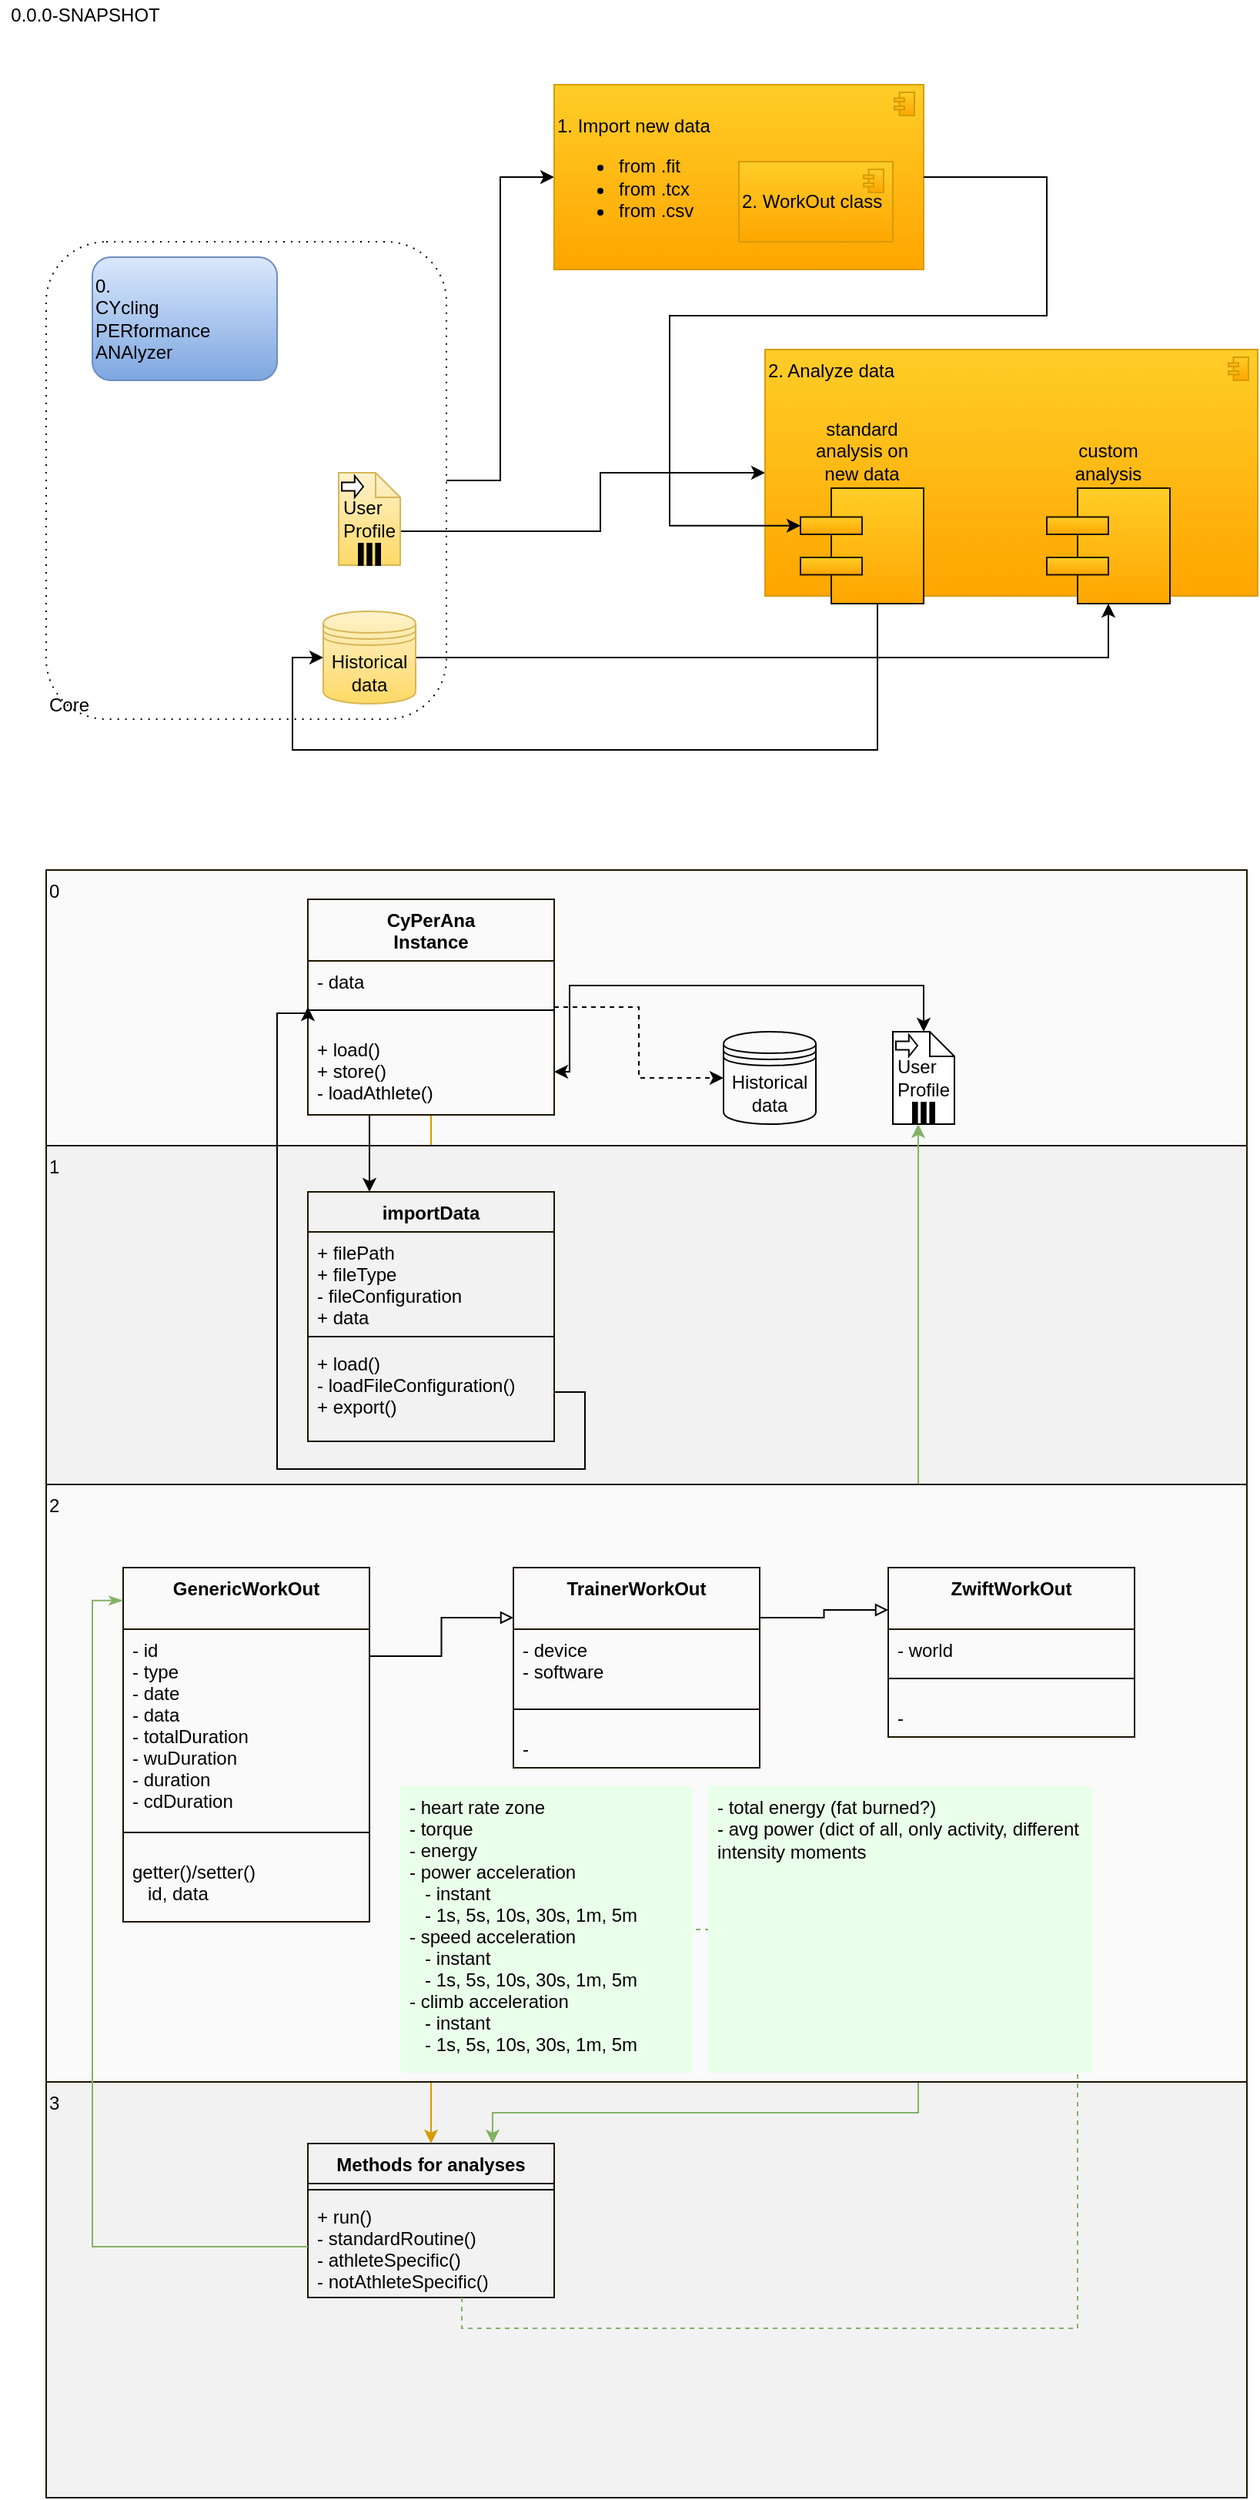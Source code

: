 <mxfile version="13.9.9" type="device"><diagram id="38shHqtr77oPlIP-GpGJ" name="Pagina-1"><mxGraphModel dx="1038" dy="607" grid="1" gridSize="10" guides="1" tooltips="1" connect="1" arrows="1" fold="1" page="1" pageScale="1" pageWidth="827" pageHeight="1169" math="0" shadow="0"><root><mxCell id="0"/><mxCell id="1" parent="0"/><mxCell id="Nv6a-7eLcbqfHbxNfvqf-52" value="0" style="whiteSpace=wrap;html=1;strokeColor=#1C1400;align=left;fillColor=#FAFAFA;verticalAlign=top;" parent="1" vertex="1"><mxGeometry x="30" y="565" width="780" height="179" as="geometry"/></mxCell><mxCell id="Nv6a-7eLcbqfHbxNfvqf-44" value="3" style="whiteSpace=wrap;html=1;strokeColor=#1C1400;align=left;verticalAlign=top;fillColor=#F2F2F2;" parent="1" vertex="1"><mxGeometry x="30" y="1352" width="780" height="270" as="geometry"/></mxCell><mxCell id="Nv6a-7eLcbqfHbxNfvqf-23" style="edgeStyle=orthogonalEdgeStyle;rounded=0;orthogonalLoop=1;jettySize=auto;html=1;entryX=0;entryY=0.5;entryDx=0;entryDy=0;entryPerimeter=0;" parent="1" source="Nv6a-7eLcbqfHbxNfvqf-14" target="Nv6a-7eLcbqfHbxNfvqf-22" edge="1"><mxGeometry relative="1" as="geometry"/></mxCell><mxCell id="Nv6a-7eLcbqfHbxNfvqf-14" value="Core" style="shape=ext;rounded=1;html=1;whiteSpace=wrap;dashed=1;dashPattern=1 4;fillColor=none;align=left;container=0;direction=center;labelPosition=center;verticalLabelPosition=middle;verticalAlign=bottom;" parent="1" vertex="1"><mxGeometry x="30" y="157" width="260" height="310" as="geometry"><mxRectangle x="40" y="250" width="100" height="30" as="alternateBounds"/></mxGeometry></mxCell><mxCell id="Nv6a-7eLcbqfHbxNfvqf-8" value="0.&lt;br&gt;CYcling&lt;br&gt;PERformance&lt;br&gt;ANAlyzer" style="shape=ext;rounded=1;html=1;whiteSpace=wrap;fillColor=#dae8fc;align=left;strokeColor=#6c8ebf;gradientColor=#7ea6e0;" parent="1" vertex="1"><mxGeometry x="60" y="167" width="120" height="80" as="geometry"/></mxCell><mxCell id="Nv6a-7eLcbqfHbxNfvqf-32" style="edgeStyle=orthogonalEdgeStyle;rounded=0;orthogonalLoop=1;jettySize=auto;html=1;exitX=1;exitY=0.5;exitDx=0;exitDy=0;" parent="1" source="Nv6a-7eLcbqfHbxNfvqf-9" target="Nv6a-7eLcbqfHbxNfvqf-28" edge="1"><mxGeometry relative="1" as="geometry"><Array as="points"><mxPoint x="720" y="427"/></Array></mxGeometry></mxCell><mxCell id="Nv6a-7eLcbqfHbxNfvqf-9" value="Historical data" style="shape=datastore;whiteSpace=wrap;html=1;fillColor=#fff2cc;strokeColor=#d6b656;gradientColor=#ffd966;" parent="1" vertex="1"><mxGeometry x="210" y="397" width="60" height="60" as="geometry"/></mxCell><mxCell id="Nv6a-7eLcbqfHbxNfvqf-26" style="edgeStyle=orthogonalEdgeStyle;rounded=0;orthogonalLoop=1;jettySize=auto;html=1;exitX=0;exitY=0;exitDx=40;exitDy=38;exitPerimeter=0;entryX=0;entryY=0.5;entryDx=0;entryDy=0;entryPerimeter=0;" parent="1" source="Nv6a-7eLcbqfHbxNfvqf-11" target="Nv6a-7eLcbqfHbxNfvqf-24" edge="1"><mxGeometry relative="1" as="geometry"><Array as="points"><mxPoint x="390" y="345"/><mxPoint x="390" y="307"/></Array></mxGeometry></mxCell><mxCell id="Nv6a-7eLcbqfHbxNfvqf-11" value="&lt;div style=&quot;text-align: left&quot;&gt;&lt;span&gt;User&lt;/span&gt;&lt;/div&gt;&lt;div style=&quot;text-align: left&quot;&gt;&lt;span&gt;Profile&lt;/span&gt;&lt;/div&gt;" style="shape=note;whiteSpace=wrap;size=16;html=1;dropTarget=0;fillColor=#fff2cc;strokeColor=#d6b656;gradientColor=#ffd966;" parent="1" vertex="1"><mxGeometry x="220" y="307" width="40" height="60" as="geometry"/></mxCell><mxCell id="Nv6a-7eLcbqfHbxNfvqf-12" value="" style="html=1;shape=singleArrow;arrowWidth=0.4;arrowSize=0.4;outlineConnect=0;" parent="Nv6a-7eLcbqfHbxNfvqf-11" vertex="1"><mxGeometry width="14" height="14" relative="1" as="geometry"><mxPoint x="2" y="2" as="offset"/></mxGeometry></mxCell><mxCell id="Nv6a-7eLcbqfHbxNfvqf-13" value="" style="html=1;whiteSpace=wrap;shape=parallelMarker;outlineConnect=0;" parent="Nv6a-7eLcbqfHbxNfvqf-11" vertex="1"><mxGeometry x="0.5" y="1" width="14" height="14" relative="1" as="geometry"><mxPoint x="-7" y="-14" as="offset"/></mxGeometry></mxCell><mxCell id="Nv6a-7eLcbqfHbxNfvqf-22" value="1. Import new data&lt;br&gt;&lt;ul&gt;&lt;li&gt;from .fit&lt;/li&gt;&lt;li&gt;from .tcx&lt;/li&gt;&lt;li&gt;from .csv&lt;/li&gt;&lt;/ul&gt;" style="html=1;outlineConnect=0;whiteSpace=wrap;fillColor=#ffcd28;shape=mxgraph.archimate3.application;appType=comp;archiType=square;align=left;gradientColor=#ffa500;strokeColor=#d79b00;" parent="1" vertex="1"><mxGeometry x="360" y="55" width="240" height="120" as="geometry"/></mxCell><mxCell id="Nv6a-7eLcbqfHbxNfvqf-24" value="2. Analyze data" style="html=1;outlineConnect=0;whiteSpace=wrap;fillColor=#ffcd28;shape=mxgraph.archimate3.application;appType=comp;archiType=square;align=left;gradientColor=#ffa500;strokeColor=#d79b00;verticalAlign=top;" parent="1" vertex="1"><mxGeometry x="497" y="227" width="320" height="160" as="geometry"/></mxCell><mxCell id="Nv6a-7eLcbqfHbxNfvqf-27" value="standard analysis on new data" style="html=1;outlineConnect=0;whiteSpace=wrap;fillColor=#ffcd28;shape=mxgraph.archimate3.component;align=center;gradientColor=#ffa500;strokeColor=#1C1400;labelPosition=center;verticalLabelPosition=top;verticalAlign=bottom;" parent="1" vertex="1"><mxGeometry x="520" y="317" width="80" height="75" as="geometry"/></mxCell><mxCell id="Nv6a-7eLcbqfHbxNfvqf-25" style="edgeStyle=orthogonalEdgeStyle;rounded=0;orthogonalLoop=1;jettySize=auto;html=1;entryX=0;entryY=0.5;entryDx=0;entryDy=0;exitX=0.625;exitY=1;exitDx=0;exitDy=0;exitPerimeter=0;" parent="1" source="Nv6a-7eLcbqfHbxNfvqf-27" target="Nv6a-7eLcbqfHbxNfvqf-9" edge="1"><mxGeometry relative="1" as="geometry"><Array as="points"><mxPoint x="570" y="487"/><mxPoint x="190" y="487"/><mxPoint x="190" y="427"/></Array></mxGeometry></mxCell><mxCell id="Nv6a-7eLcbqfHbxNfvqf-28" value="custom analysis" style="html=1;outlineConnect=0;whiteSpace=wrap;fillColor=#ffcd28;shape=mxgraph.archimate3.component;align=center;gradientColor=#ffa500;strokeColor=#1C1400;labelPosition=center;verticalLabelPosition=top;verticalAlign=bottom;" parent="1" vertex="1"><mxGeometry x="680" y="317" width="80" height="75" as="geometry"/></mxCell><mxCell id="Nv6a-7eLcbqfHbxNfvqf-33" style="edgeStyle=orthogonalEdgeStyle;rounded=0;orthogonalLoop=1;jettySize=auto;html=1;exitX=1;exitY=0.5;exitDx=0;exitDy=0;exitPerimeter=0;entryX=0;entryY=0.325;entryDx=0;entryDy=0;entryPerimeter=0;" parent="1" source="Nv6a-7eLcbqfHbxNfvqf-22" target="Nv6a-7eLcbqfHbxNfvqf-27" edge="1"><mxGeometry relative="1" as="geometry"><Array as="points"><mxPoint x="680" y="115"/><mxPoint x="680" y="205"/><mxPoint x="435" y="205"/><mxPoint x="435" y="341"/></Array></mxGeometry></mxCell><mxCell id="Nv6a-7eLcbqfHbxNfvqf-38" value="Methods for analyses" style="swimlane;fontStyle=1;align=center;verticalAlign=top;childLayout=stackLayout;horizontal=1;startSize=26;horizontalStack=0;resizeParent=1;resizeParentMax=0;resizeLast=0;collapsible=1;marginBottom=0;strokeColor=#1C1400;fillColor=none;" parent="1" vertex="1"><mxGeometry x="200" y="1392" width="160" height="100" as="geometry"/></mxCell><mxCell id="Nv6a-7eLcbqfHbxNfvqf-40" value="" style="line;strokeWidth=1;fillColor=none;align=left;verticalAlign=middle;spacingTop=-1;spacingLeft=3;spacingRight=3;rotatable=0;labelPosition=right;points=[];portConstraint=eastwest;" parent="Nv6a-7eLcbqfHbxNfvqf-38" vertex="1"><mxGeometry y="26" width="160" height="8" as="geometry"/></mxCell><mxCell id="Nv6a-7eLcbqfHbxNfvqf-63" value="+ run()&#10;- standardRoutine()&#10;- athleteSpecific()&#10;- notAthleteSpecific()" style="text;strokeColor=none;fillColor=none;align=left;verticalAlign=top;spacingLeft=4;spacingRight=4;overflow=hidden;rotatable=0;points=[[0,0.5],[1,0.5]];portConstraint=eastwest;" parent="Nv6a-7eLcbqfHbxNfvqf-38" vertex="1"><mxGeometry y="34" width="160" height="66" as="geometry"/></mxCell><mxCell id="Nv6a-7eLcbqfHbxNfvqf-47" value="Historical data" style="shape=datastore;whiteSpace=wrap;html=1;fillColor=none;" parent="1" vertex="1"><mxGeometry x="470" y="670" width="60" height="60" as="geometry"/></mxCell><mxCell id="Nv6a-7eLcbqfHbxNfvqf-56" style="edgeStyle=orthogonalEdgeStyle;rounded=0;orthogonalLoop=1;jettySize=auto;html=1;strokeColor=#d79b00;noJump=1;entryX=0.5;entryY=0;entryDx=0;entryDy=0;exitX=0.5;exitY=1;exitDx=0;exitDy=0;fillColor=#ffe6cc;" parent="1" source="Nv6a-7eLcbqfHbxNfvqf-48" target="Nv6a-7eLcbqfHbxNfvqf-38" edge="1"><mxGeometry relative="1" as="geometry"><mxPoint x="280" y="1034" as="targetPoint"/><Array as="points"/></mxGeometry></mxCell><mxCell id="Nv6a-7eLcbqfHbxNfvqf-48" value="CyPerAna&#10;Instance" style="swimlane;fontStyle=1;align=center;verticalAlign=top;childLayout=stackLayout;horizontal=1;startSize=40;horizontalStack=0;resizeParent=1;resizeParentMax=0;resizeLast=0;collapsible=1;marginBottom=0;strokeColor=#1C1400;fillColor=none;" parent="1" vertex="1"><mxGeometry x="200" y="584" width="160" height="140" as="geometry"/></mxCell><mxCell id="Nv6a-7eLcbqfHbxNfvqf-62" value="- data" style="text;strokeColor=none;fillColor=none;align=left;verticalAlign=top;spacingLeft=4;spacingRight=4;overflow=hidden;rotatable=0;points=[[0,0.5],[1,0.5]];portConstraint=eastwest;" parent="Nv6a-7eLcbqfHbxNfvqf-48" vertex="1"><mxGeometry y="40" width="160" height="20" as="geometry"/></mxCell><mxCell id="Nv6a-7eLcbqfHbxNfvqf-50" value="" style="line;strokeWidth=1;fillColor=none;align=left;verticalAlign=middle;spacingTop=-1;spacingLeft=3;spacingRight=3;rotatable=0;labelPosition=right;points=[];portConstraint=eastwest;" parent="Nv6a-7eLcbqfHbxNfvqf-48" vertex="1"><mxGeometry y="60" width="160" height="24" as="geometry"/></mxCell><mxCell id="Nv6a-7eLcbqfHbxNfvqf-61" value="+ load()&#10;+ store()&#10;- loadAthlete()" style="text;strokeColor=none;fillColor=none;align=left;verticalAlign=top;spacingLeft=4;spacingRight=4;overflow=hidden;rotatable=0;points=[[0,0.5],[1,0.5]];portConstraint=eastwest;" parent="Nv6a-7eLcbqfHbxNfvqf-48" vertex="1"><mxGeometry y="84" width="160" height="56" as="geometry"/></mxCell><mxCell id="Nv6a-7eLcbqfHbxNfvqf-55" style="edgeStyle=orthogonalEdgeStyle;rounded=0;orthogonalLoop=1;jettySize=auto;html=1;exitX=1;exitY=0.5;exitDx=0;exitDy=0;entryX=0;entryY=0.5;entryDx=0;entryDy=0;dashed=1;" parent="1" source="Nv6a-7eLcbqfHbxNfvqf-48" target="Nv6a-7eLcbqfHbxNfvqf-47" edge="1"><mxGeometry relative="1" as="geometry"><mxPoint x="210" y="910" as="sourcePoint"/><mxPoint x="210" y="625" as="targetPoint"/></mxGeometry></mxCell><mxCell id="Nv6a-7eLcbqfHbxNfvqf-64" value="0.0.0-SNAPSHOT" style="text;html=1;align=center;verticalAlign=middle;resizable=0;points=[];autosize=1;" parent="1" vertex="1"><mxGeometry width="110" height="20" as="geometry"/></mxCell><mxCell id="VDVwwQbJJJ3VLKs_9J_C-11" style="edgeStyle=orthogonalEdgeStyle;rounded=0;orthogonalLoop=1;jettySize=auto;html=1;entryX=1;entryY=0.5;entryDx=0;entryDy=0;startArrow=classic;startFill=1;" parent="1" source="VDVwwQbJJJ3VLKs_9J_C-1" target="Nv6a-7eLcbqfHbxNfvqf-61" edge="1"><mxGeometry relative="1" as="geometry"><Array as="points"><mxPoint x="600" y="640"/><mxPoint x="370" y="640"/><mxPoint x="370" y="696"/></Array></mxGeometry></mxCell><mxCell id="VDVwwQbJJJ3VLKs_9J_C-1" value="&lt;div style=&quot;text-align: left&quot;&gt;&lt;span&gt;User&lt;/span&gt;&lt;/div&gt;&lt;div style=&quot;text-align: left&quot;&gt;&lt;span&gt;Profile&lt;/span&gt;&lt;/div&gt;" style="shape=note;whiteSpace=wrap;size=16;html=1;dropTarget=0;" parent="1" vertex="1"><mxGeometry x="580" y="670" width="40" height="60" as="geometry"/></mxCell><mxCell id="VDVwwQbJJJ3VLKs_9J_C-2" value="" style="html=1;shape=singleArrow;arrowWidth=0.4;arrowSize=0.4;outlineConnect=0;" parent="VDVwwQbJJJ3VLKs_9J_C-1" vertex="1"><mxGeometry width="14" height="14" relative="1" as="geometry"><mxPoint x="2" y="2" as="offset"/></mxGeometry></mxCell><mxCell id="VDVwwQbJJJ3VLKs_9J_C-3" value="" style="html=1;whiteSpace=wrap;shape=parallelMarker;outlineConnect=0;" parent="VDVwwQbJJJ3VLKs_9J_C-1" vertex="1"><mxGeometry x="0.5" y="1" width="14" height="14" relative="1" as="geometry"><mxPoint x="-7" y="-14" as="offset"/></mxGeometry></mxCell><mxCell id="Nv6a-7eLcbqfHbxNfvqf-43" value="1" style="whiteSpace=wrap;html=1;strokeColor=#1C1400;align=left;verticalAlign=top;fillColor=#F2F2F2;" parent="1" vertex="1"><mxGeometry x="30" y="744" width="780" height="220" as="geometry"/></mxCell><mxCell id="Nv6a-7eLcbqfHbxNfvqf-34" value="importData" style="swimlane;fontStyle=1;align=center;verticalAlign=top;childLayout=stackLayout;horizontal=1;startSize=26;horizontalStack=0;resizeParent=1;resizeParentMax=0;resizeLast=0;collapsible=1;marginBottom=0;strokeColor=#1C1400;fillColor=none;" parent="1" vertex="1"><mxGeometry x="200" y="774" width="160" height="162" as="geometry"/></mxCell><mxCell id="Nv6a-7eLcbqfHbxNfvqf-35" value="+ filePath&#10;+ fileType&#10;- fileConfiguration&#10;+ data" style="text;strokeColor=none;fillColor=none;align=left;verticalAlign=top;spacingLeft=4;spacingRight=4;overflow=hidden;rotatable=0;points=[[0,0.5],[1,0.5]];portConstraint=eastwest;" parent="Nv6a-7eLcbqfHbxNfvqf-34" vertex="1"><mxGeometry y="26" width="160" height="64" as="geometry"/></mxCell><mxCell id="Nv6a-7eLcbqfHbxNfvqf-36" value="" style="line;strokeWidth=1;fillColor=none;align=left;verticalAlign=middle;spacingTop=-1;spacingLeft=3;spacingRight=3;rotatable=0;labelPosition=right;points=[];portConstraint=eastwest;" parent="Nv6a-7eLcbqfHbxNfvqf-34" vertex="1"><mxGeometry y="90" width="160" height="8" as="geometry"/></mxCell><mxCell id="Nv6a-7eLcbqfHbxNfvqf-37" value="+ load()&#10;- loadFileConfiguration()&#10;+ export()" style="text;strokeColor=none;fillColor=none;align=left;verticalAlign=top;spacingLeft=4;spacingRight=4;overflow=hidden;rotatable=0;points=[[0,0.5],[1,0.5]];portConstraint=eastwest;" parent="Nv6a-7eLcbqfHbxNfvqf-34" vertex="1"><mxGeometry y="98" width="160" height="64" as="geometry"/></mxCell><mxCell id="Nv6a-7eLcbqfHbxNfvqf-54" style="edgeStyle=orthogonalEdgeStyle;rounded=0;orthogonalLoop=1;jettySize=auto;html=1;exitX=1;exitY=0.5;exitDx=0;exitDy=0;entryX=0;entryY=0.5;entryDx=0;entryDy=0;" parent="1" source="Nv6a-7eLcbqfHbxNfvqf-37" target="Nv6a-7eLcbqfHbxNfvqf-48" edge="1"><mxGeometry relative="1" as="geometry"><Array as="points"><mxPoint x="380" y="904"/><mxPoint x="380" y="954"/><mxPoint x="180" y="954"/><mxPoint x="180" y="658"/></Array></mxGeometry></mxCell><mxCell id="Nv6a-7eLcbqfHbxNfvqf-53" style="edgeStyle=orthogonalEdgeStyle;rounded=0;orthogonalLoop=1;jettySize=auto;html=1;exitX=0.25;exitY=1;exitDx=0;exitDy=0;entryX=0.25;entryY=0;entryDx=0;entryDy=0;" parent="1" source="Nv6a-7eLcbqfHbxNfvqf-48" target="Nv6a-7eLcbqfHbxNfvqf-34" edge="1"><mxGeometry relative="1" as="geometry"/></mxCell><mxCell id="A8GHw-BRZOwSW40Lb6ik-3" value="2. WorkOut class" style="html=1;outlineConnect=0;whiteSpace=wrap;fillColor=#ffcd28;shape=mxgraph.archimate3.application;appType=comp;archiType=square;align=left;gradientColor=#ffa500;strokeColor=#d79b00;" parent="1" vertex="1"><mxGeometry x="480" y="105" width="100" height="52" as="geometry"/></mxCell><mxCell id="VDVwwQbJJJ3VLKs_9J_C-4" style="edgeStyle=orthogonalEdgeStyle;rounded=0;orthogonalLoop=1;jettySize=auto;html=1;exitX=0.25;exitY=1;exitDx=0;exitDy=0;entryX=0.75;entryY=0;entryDx=0;entryDy=0;fillColor=#d5e8d4;strokeColor=#82b366;startArrow=classic;startFill=1;" parent="1" source="VDVwwQbJJJ3VLKs_9J_C-3" target="Nv6a-7eLcbqfHbxNfvqf-38" edge="1"><mxGeometry relative="1" as="geometry"><Array as="points"><mxPoint x="596" y="1372"/><mxPoint x="320" y="1372"/></Array></mxGeometry></mxCell><mxCell id="A8GHw-BRZOwSW40Lb6ik-4" value="2" style="whiteSpace=wrap;html=1;strokeColor=#1C1400;align=left;fillColor=#FAFAFA;verticalAlign=top;" parent="1" vertex="1"><mxGeometry x="30" y="964" width="780" height="388" as="geometry"/></mxCell><mxCell id="A8GHw-BRZOwSW40Lb6ik-5" value="GenericWorkOut" style="swimlane;fontStyle=1;align=center;verticalAlign=top;childLayout=stackLayout;horizontal=1;startSize=40;horizontalStack=0;resizeParent=1;resizeParentMax=0;resizeLast=0;collapsible=1;marginBottom=0;strokeColor=#1C1400;fillColor=none;" parent="1" vertex="1"><mxGeometry x="80" y="1018" width="160" height="230" as="geometry"/></mxCell><mxCell id="A8GHw-BRZOwSW40Lb6ik-6" value="- id&#10;- type&#10;- date&#10;- data&#10;- totalDuration&#10;- wuDuration&#10;- duration&#10;- cdDuration" style="text;strokeColor=none;fillColor=none;align=left;verticalAlign=top;spacingLeft=4;spacingRight=4;overflow=hidden;rotatable=0;points=[[0,0.5],[1,0.5]];portConstraint=eastwest;" parent="A8GHw-BRZOwSW40Lb6ik-5" vertex="1"><mxGeometry y="40" width="160" height="120" as="geometry"/></mxCell><mxCell id="A8GHw-BRZOwSW40Lb6ik-7" value="" style="line;strokeWidth=1;fillColor=none;align=left;verticalAlign=middle;spacingTop=-1;spacingLeft=3;spacingRight=3;rotatable=0;labelPosition=right;points=[];portConstraint=eastwest;" parent="A8GHw-BRZOwSW40Lb6ik-5" vertex="1"><mxGeometry y="160" width="160" height="24" as="geometry"/></mxCell><mxCell id="A8GHw-BRZOwSW40Lb6ik-8" value="getter()/setter()&#10;   id, data" style="text;strokeColor=none;fillColor=none;align=left;verticalAlign=top;spacingLeft=4;spacingRight=4;overflow=hidden;rotatable=0;points=[[0,0.5],[1,0.5]];portConstraint=eastwest;" parent="A8GHw-BRZOwSW40Lb6ik-5" vertex="1"><mxGeometry y="184" width="160" height="46" as="geometry"/></mxCell><mxCell id="A8GHw-BRZOwSW40Lb6ik-9" value="ZwiftWorkOut" style="swimlane;fontStyle=1;align=center;verticalAlign=top;childLayout=stackLayout;horizontal=1;startSize=40;horizontalStack=0;resizeParent=1;resizeParentMax=0;resizeLast=0;collapsible=1;marginBottom=0;strokeColor=#1C1400;fillColor=none;" parent="1" vertex="1"><mxGeometry x="577" y="1018" width="160" height="110" as="geometry"/></mxCell><mxCell id="A8GHw-BRZOwSW40Lb6ik-10" value="- world" style="text;strokeColor=none;fillColor=none;align=left;verticalAlign=top;spacingLeft=4;spacingRight=4;overflow=hidden;rotatable=0;points=[[0,0.5],[1,0.5]];portConstraint=eastwest;" parent="A8GHw-BRZOwSW40Lb6ik-9" vertex="1"><mxGeometry y="40" width="160" height="20" as="geometry"/></mxCell><mxCell id="A8GHw-BRZOwSW40Lb6ik-11" value="" style="line;strokeWidth=1;fillColor=none;align=left;verticalAlign=middle;spacingTop=-1;spacingLeft=3;spacingRight=3;rotatable=0;labelPosition=right;points=[];portConstraint=eastwest;" parent="A8GHw-BRZOwSW40Lb6ik-9" vertex="1"><mxGeometry y="60" width="160" height="24" as="geometry"/></mxCell><mxCell id="A8GHw-BRZOwSW40Lb6ik-12" value="-" style="text;strokeColor=none;fillColor=none;align=left;verticalAlign=top;spacingLeft=4;spacingRight=4;overflow=hidden;rotatable=0;points=[[0,0.5],[1,0.5]];portConstraint=eastwest;" parent="A8GHw-BRZOwSW40Lb6ik-9" vertex="1"><mxGeometry y="84" width="160" height="26" as="geometry"/></mxCell><mxCell id="A8GHw-BRZOwSW40Lb6ik-21" value="TrainerWorkOut" style="swimlane;fontStyle=1;align=center;verticalAlign=top;childLayout=stackLayout;horizontal=1;startSize=40;horizontalStack=0;resizeParent=1;resizeParentMax=0;resizeLast=0;collapsible=1;marginBottom=0;strokeColor=#1C1400;fillColor=none;" parent="1" vertex="1"><mxGeometry x="333.5" y="1018" width="160" height="130" as="geometry"/></mxCell><mxCell id="A8GHw-BRZOwSW40Lb6ik-22" value="- device&#10;- software" style="text;strokeColor=none;fillColor=none;align=left;verticalAlign=top;spacingLeft=4;spacingRight=4;overflow=hidden;rotatable=0;points=[[0,0.5],[1,0.5]];portConstraint=eastwest;" parent="A8GHw-BRZOwSW40Lb6ik-21" vertex="1"><mxGeometry y="40" width="160" height="40" as="geometry"/></mxCell><mxCell id="A8GHw-BRZOwSW40Lb6ik-23" value="" style="line;strokeWidth=1;fillColor=none;align=left;verticalAlign=middle;spacingTop=-1;spacingLeft=3;spacingRight=3;rotatable=0;labelPosition=right;points=[];portConstraint=eastwest;" parent="A8GHw-BRZOwSW40Lb6ik-21" vertex="1"><mxGeometry y="80" width="160" height="24" as="geometry"/></mxCell><mxCell id="A8GHw-BRZOwSW40Lb6ik-24" value="-" style="text;strokeColor=none;fillColor=none;align=left;verticalAlign=top;spacingLeft=4;spacingRight=4;overflow=hidden;rotatable=0;points=[[0,0.5],[1,0.5]];portConstraint=eastwest;" parent="A8GHw-BRZOwSW40Lb6ik-21" vertex="1"><mxGeometry y="104" width="160" height="26" as="geometry"/></mxCell><mxCell id="A8GHw-BRZOwSW40Lb6ik-25" style="edgeStyle=orthogonalEdgeStyle;rounded=0;orthogonalLoop=1;jettySize=auto;html=1;entryX=0;entryY=0.25;entryDx=0;entryDy=0;startArrow=none;startFill=0;endArrow=block;endFill=0;exitX=1;exitY=0.25;exitDx=0;exitDy=0;" parent="1" source="A8GHw-BRZOwSW40Lb6ik-5" target="A8GHw-BRZOwSW40Lb6ik-21" edge="1"><mxGeometry relative="1" as="geometry"/></mxCell><mxCell id="A8GHw-BRZOwSW40Lb6ik-26" style="edgeStyle=orthogonalEdgeStyle;rounded=0;orthogonalLoop=1;jettySize=auto;html=1;entryX=0;entryY=0.25;entryDx=0;entryDy=0;startArrow=none;startFill=0;endArrow=block;endFill=0;exitX=1;exitY=0.25;exitDx=0;exitDy=0;" parent="1" source="A8GHw-BRZOwSW40Lb6ik-21" target="A8GHw-BRZOwSW40Lb6ik-9" edge="1"><mxGeometry relative="1" as="geometry"><mxPoint x="470" y="1068" as="sourcePoint"/><mxPoint x="550" y="1072" as="targetPoint"/></mxGeometry></mxCell><mxCell id="A8GHw-BRZOwSW40Lb6ik-27" style="edgeStyle=orthogonalEdgeStyle;rounded=0;orthogonalLoop=1;jettySize=auto;html=1;entryX=-0.002;entryY=0.093;entryDx=0;entryDy=0;entryPerimeter=0;startArrow=none;startFill=0;endArrow=classicThin;endFill=1;strokeColor=#82b366;fillColor=#d5e8d4;" parent="1" source="Nv6a-7eLcbqfHbxNfvqf-63" target="A8GHw-BRZOwSW40Lb6ik-5" edge="1"><mxGeometry relative="1" as="geometry"/></mxCell><mxCell id="VDVwwQbJJJ3VLKs_9J_C-8" value="- heart rate zone&#10;- torque&#10;- energy&#10;- power acceleration&#10;   - instant&#10;   - 1s, 5s, 10s, 30s, 1m, 5m&#10;- speed acceleration&#10;   - instant&#10;   - 1s, 5s, 10s, 30s, 1m, 5m&#10;- climb acceleration&#10;   - instant&#10;   - 1s, 5s, 10s, 30s, 1m, 5m&#10;&#10;&#10;" style="text;align=left;verticalAlign=top;spacingLeft=4;spacingRight=4;overflow=hidden;rotatable=0;points=[[0,0.5],[1,0.5]];portConstraint=eastwest;fillColor=#EAFFE9;" parent="1" vertex="1"><mxGeometry x="260" y="1160" width="190" height="186" as="geometry"/></mxCell><mxCell id="esw9utzmuNHIligGfNw6-2" style="edgeStyle=orthogonalEdgeStyle;rounded=0;orthogonalLoop=1;jettySize=auto;html=1;exitX=0.625;exitY=1;exitDx=0;exitDy=0;fillColor=#d5e8d4;strokeColor=#82b366;exitPerimeter=0;endArrow=none;endFill=0;dashed=1;entryX=1;entryY=0.5;entryDx=0;entryDy=0;" edge="1" parent="1" source="Nv6a-7eLcbqfHbxNfvqf-63" target="VDVwwQbJJJ3VLKs_9J_C-8"><mxGeometry relative="1" as="geometry"><Array as="points"><mxPoint x="300" y="1512"/><mxPoint x="700" y="1512"/><mxPoint x="700" y="1253"/></Array><mxPoint x="300" y="1492" as="sourcePoint"/><mxPoint x="450" y="1253" as="targetPoint"/></mxGeometry></mxCell><mxCell id="esw9utzmuNHIligGfNw6-1" value="- total energy (fat burned?)&#10;- avg power (dict of all, only activity, different intensity moments" style="text;align=left;verticalAlign=top;spacingLeft=4;spacingRight=4;overflow=hidden;rotatable=0;points=[[0,0.5],[1,0.5]];portConstraint=eastwest;fillColor=#EAFFE9;whiteSpace=wrap;" vertex="1" parent="1"><mxGeometry x="460" y="1160" width="250" height="186" as="geometry"/></mxCell></root></mxGraphModel></diagram></mxfile>